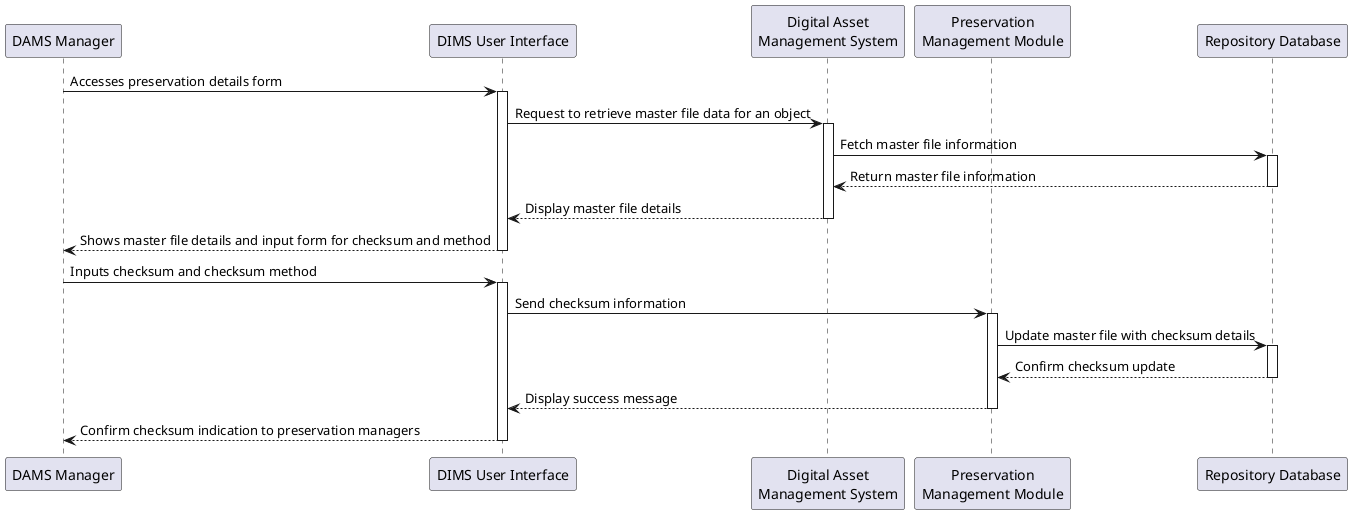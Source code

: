 @startuml

participant "DAMS Manager" as DAMSManager
participant "DIMS User Interface" as UI
participant "Digital Asset\nManagement System" as DAMS
participant "Preservation\nManagement Module" as Preservation
participant "Repository Database" as Database

DAMSManager -> UI: Accesses preservation details form
activate UI

UI -> DAMS: Request to retrieve master file data for an object
activate DAMS

DAMS -> Database: Fetch master file information
activate Database
Database --> DAMS: Return master file information
deactivate Database

DAMS --> UI: Display master file details
deactivate DAMS

UI --> DAMSManager: Shows master file details and input form for checksum and method
deactivate UI

DAMSManager -> UI: Inputs checksum and checksum method
activate UI

UI -> Preservation: Send checksum information
activate Preservation

Preservation -> Database: Update master file with checksum details
activate Database
Database --> Preservation: Confirm checksum update
deactivate Database

Preservation --> UI: Display success message
deactivate Preservation

UI --> DAMSManager: Confirm checksum indication to preservation managers
deactivate UI

@enduml